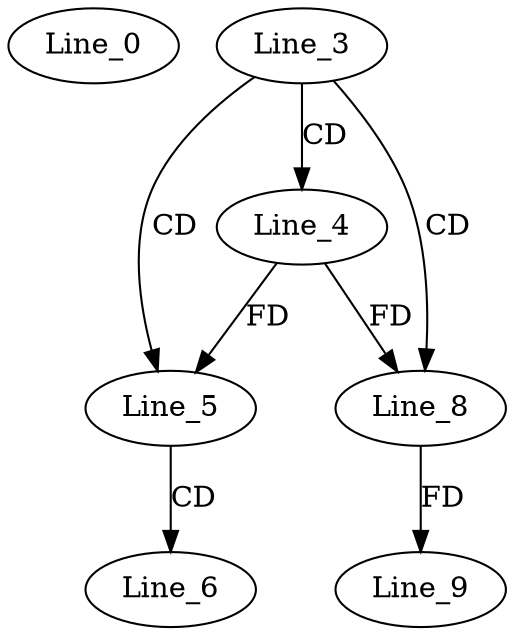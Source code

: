 digraph G {
  Line_0;
  Line_3;
  Line_4;
  Line_5;
  Line_6;
  Line_8;
  Line_8;
  Line_9;
  Line_3 -> Line_4 [ label="CD" ];
  Line_3 -> Line_5 [ label="CD" ];
  Line_4 -> Line_5 [ label="FD" ];
  Line_5 -> Line_6 [ label="CD" ];
  Line_3 -> Line_8 [ label="CD" ];
  Line_4 -> Line_8 [ label="FD" ];
  Line_8 -> Line_9 [ label="FD" ];
}
